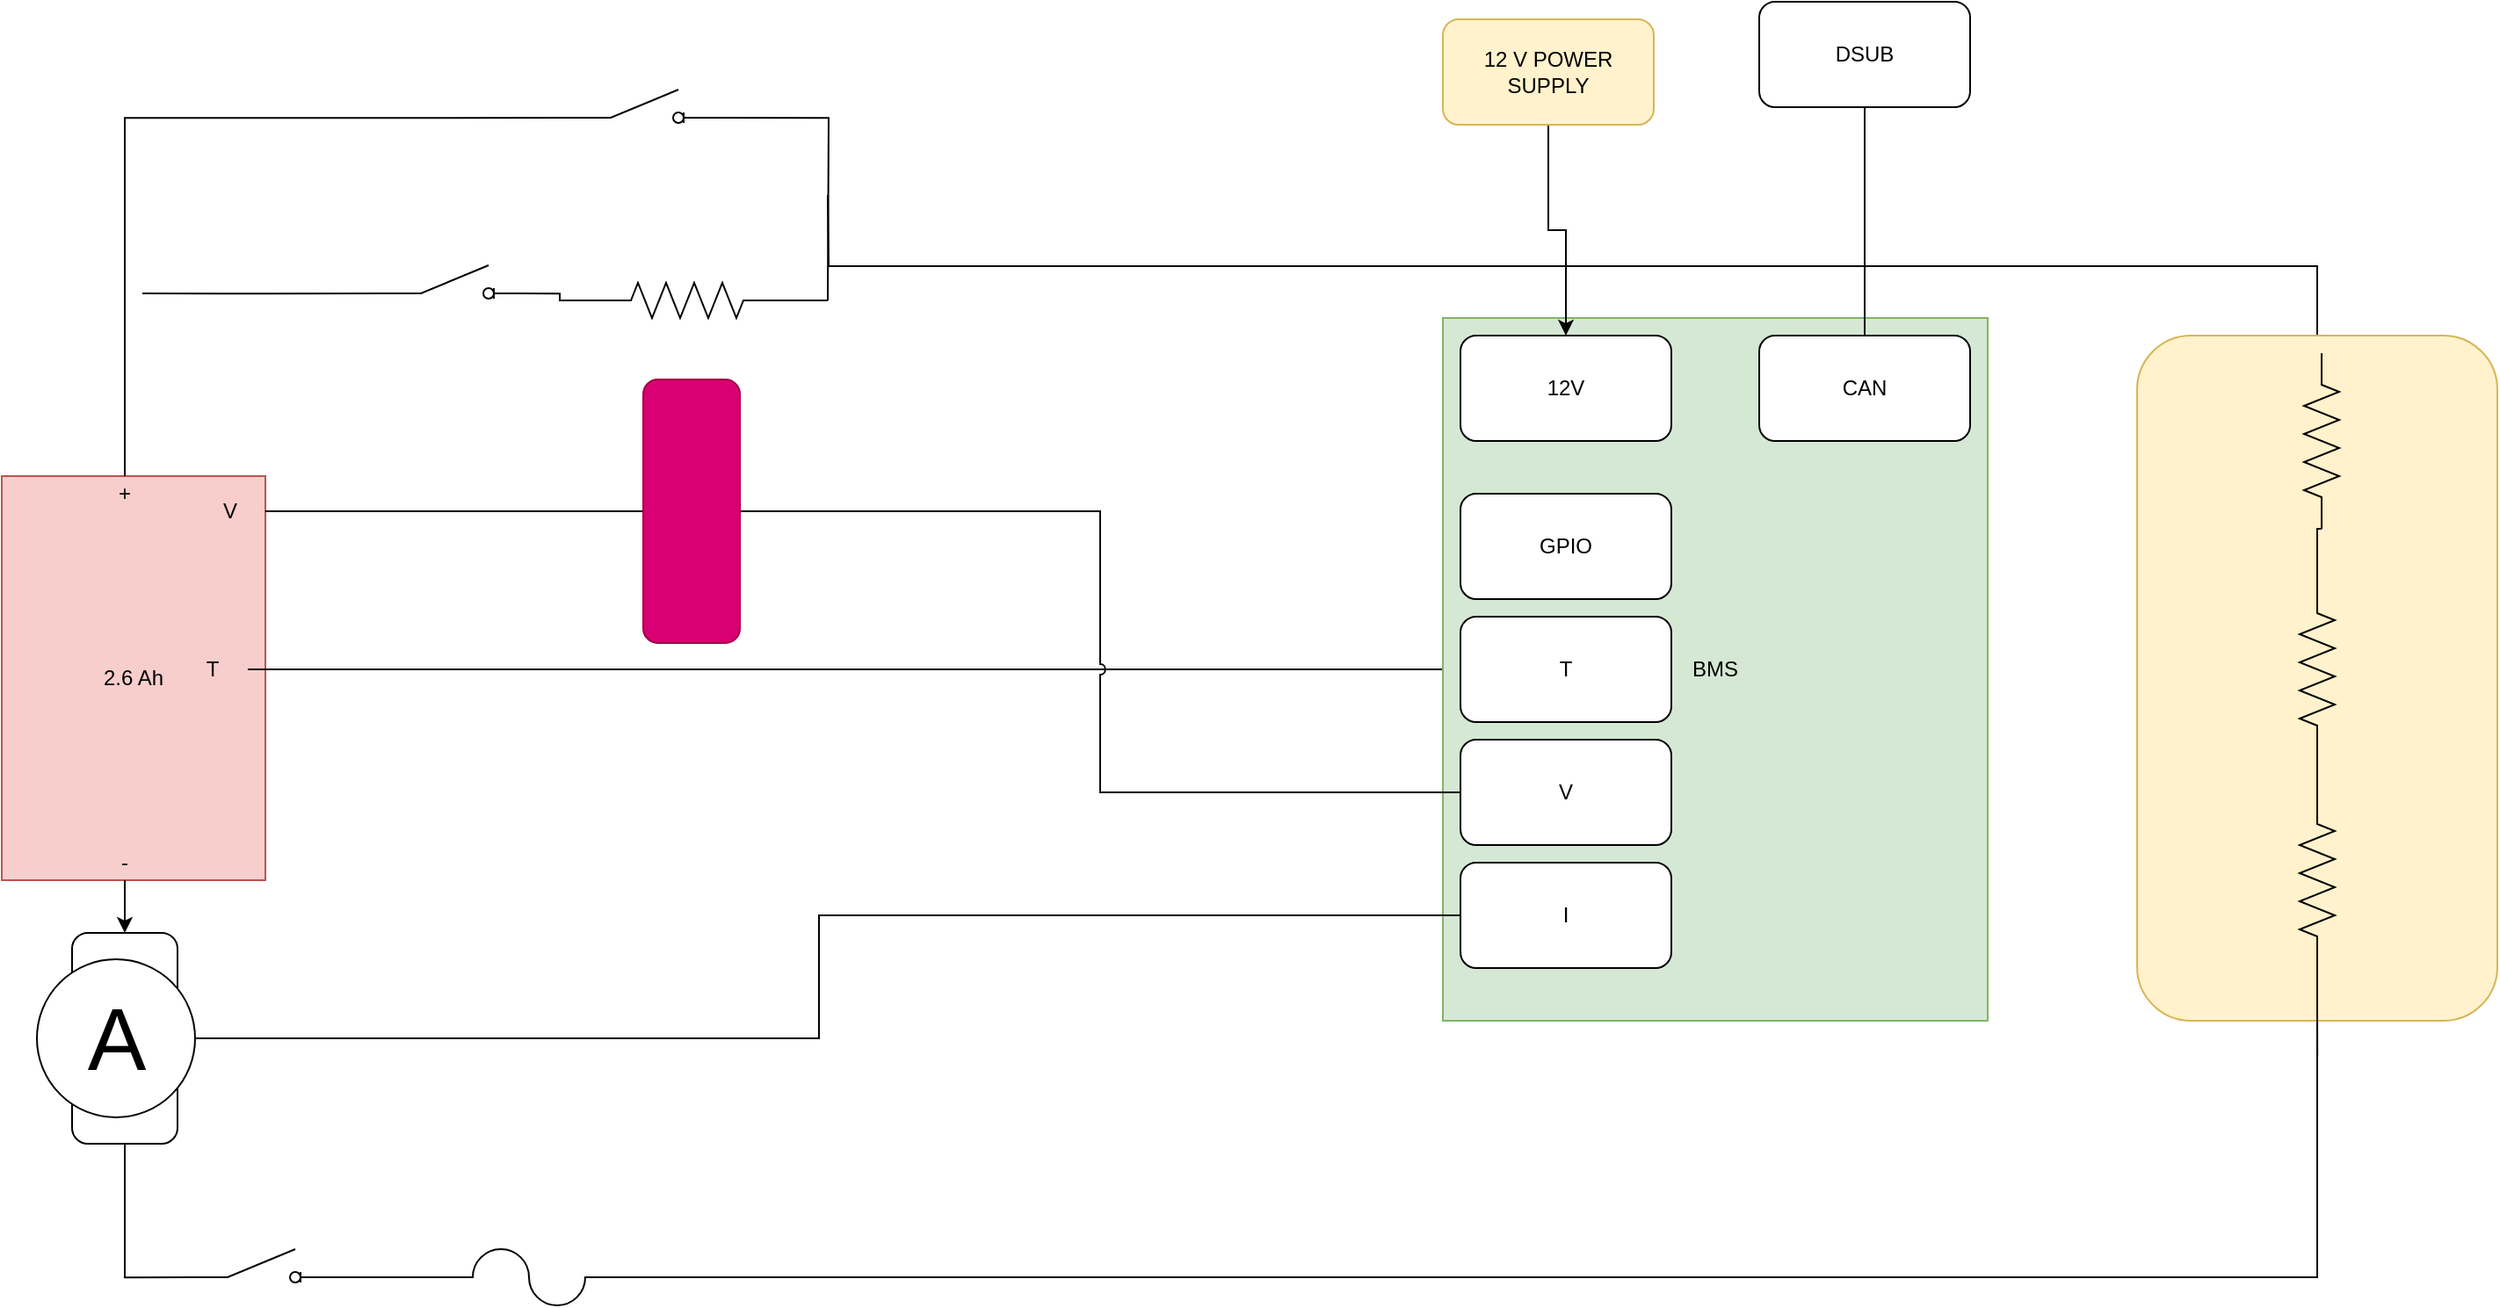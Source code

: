 <mxfile version="15.1.4" type="github">
  <diagram id="cIMdUBIvNnfk27vBt--j" name="Page-1">
    <mxGraphModel dx="2370" dy="1287" grid="1" gridSize="10" guides="1" tooltips="1" connect="1" arrows="1" fold="1" page="1" pageScale="1" pageWidth="850" pageHeight="1100" math="0" shadow="0">
      <root>
        <mxCell id="0" />
        <mxCell id="1" parent="0" />
        <mxCell id="6Gv37kk4-F7z2TxaG8ak-1" value="2.6 Ah" style="rounded=0;whiteSpace=wrap;html=1;fillColor=#f8cecc;strokeColor=#b85450;" vertex="1" parent="1">
          <mxGeometry x="60" y="410" width="150" height="230" as="geometry" />
        </mxCell>
        <mxCell id="6Gv37kk4-F7z2TxaG8ak-39" style="edgeStyle=orthogonalEdgeStyle;rounded=0;orthogonalLoop=1;jettySize=auto;html=1;exitX=1;exitY=0.5;exitDx=0;exitDy=0;entryX=0;entryY=0.5;entryDx=0;entryDy=0;endArrow=none;endFill=0;" edge="1" parent="1" source="6Gv37kk4-F7z2TxaG8ak-2" target="6Gv37kk4-F7z2TxaG8ak-38">
          <mxGeometry relative="1" as="geometry" />
        </mxCell>
        <mxCell id="6Gv37kk4-F7z2TxaG8ak-2" value="V" style="text;html=1;strokeColor=none;fillColor=none;align=center;verticalAlign=middle;whiteSpace=wrap;rounded=0;" vertex="1" parent="1">
          <mxGeometry x="170" y="420" width="40" height="20" as="geometry" />
        </mxCell>
        <mxCell id="6Gv37kk4-F7z2TxaG8ak-3" value="T" style="text;html=1;strokeColor=none;fillColor=none;align=center;verticalAlign=middle;whiteSpace=wrap;rounded=0;" vertex="1" parent="1">
          <mxGeometry x="160" y="510" width="40" height="20" as="geometry" />
        </mxCell>
        <mxCell id="6Gv37kk4-F7z2TxaG8ak-4" value="+" style="text;html=1;strokeColor=none;fillColor=none;align=center;verticalAlign=middle;whiteSpace=wrap;rounded=0;" vertex="1" parent="1">
          <mxGeometry x="110" y="410" width="40" height="20" as="geometry" />
        </mxCell>
        <mxCell id="6Gv37kk4-F7z2TxaG8ak-20" style="edgeStyle=orthogonalEdgeStyle;rounded=0;orthogonalLoop=1;jettySize=auto;html=1;exitX=0.5;exitY=1;exitDx=0;exitDy=0;entryX=1;entryY=0.5;entryDx=0;entryDy=0;" edge="1" parent="1" source="6Gv37kk4-F7z2TxaG8ak-5" target="6Gv37kk4-F7z2TxaG8ak-19">
          <mxGeometry relative="1" as="geometry" />
        </mxCell>
        <mxCell id="6Gv37kk4-F7z2TxaG8ak-5" value="-" style="text;html=1;strokeColor=none;fillColor=none;align=center;verticalAlign=middle;whiteSpace=wrap;rounded=0;" vertex="1" parent="1">
          <mxGeometry x="110" y="620" width="40" height="20" as="geometry" />
        </mxCell>
        <mxCell id="6Gv37kk4-F7z2TxaG8ak-41" style="edgeStyle=orthogonalEdgeStyle;rounded=0;orthogonalLoop=1;jettySize=auto;html=1;exitX=0;exitY=0.5;exitDx=0;exitDy=0;endArrow=none;endFill=0;entryX=1;entryY=0.5;entryDx=0;entryDy=0;" edge="1" parent="1" source="6Gv37kk4-F7z2TxaG8ak-6" target="6Gv37kk4-F7z2TxaG8ak-3">
          <mxGeometry relative="1" as="geometry">
            <mxPoint x="490" y="540" as="targetPoint" />
          </mxGeometry>
        </mxCell>
        <mxCell id="6Gv37kk4-F7z2TxaG8ak-6" value="BMS" style="rounded=0;whiteSpace=wrap;html=1;fillColor=#d5e8d4;strokeColor=#82b366;" vertex="1" parent="1">
          <mxGeometry x="880" y="320" width="310" height="400" as="geometry" />
        </mxCell>
        <mxCell id="6Gv37kk4-F7z2TxaG8ak-7" value="12V" style="rounded=1;whiteSpace=wrap;html=1;" vertex="1" parent="1">
          <mxGeometry x="890" y="330" width="120" height="60" as="geometry" />
        </mxCell>
        <mxCell id="6Gv37kk4-F7z2TxaG8ak-8" value="GPIO" style="rounded=1;whiteSpace=wrap;html=1;" vertex="1" parent="1">
          <mxGeometry x="890" y="420" width="120" height="60" as="geometry" />
        </mxCell>
        <mxCell id="6Gv37kk4-F7z2TxaG8ak-42" style="edgeStyle=orthogonalEdgeStyle;rounded=0;orthogonalLoop=1;jettySize=auto;html=1;exitX=0.5;exitY=0;exitDx=0;exitDy=0;endArrow=none;endFill=0;entryX=0.5;entryY=1;entryDx=0;entryDy=0;" edge="1" parent="1" source="6Gv37kk4-F7z2TxaG8ak-9" target="6Gv37kk4-F7z2TxaG8ak-43">
          <mxGeometry relative="1" as="geometry">
            <mxPoint x="1120.429" y="210" as="targetPoint" />
          </mxGeometry>
        </mxCell>
        <mxCell id="6Gv37kk4-F7z2TxaG8ak-9" value="CAN" style="rounded=1;whiteSpace=wrap;html=1;" vertex="1" parent="1">
          <mxGeometry x="1060" y="330" width="120" height="60" as="geometry" />
        </mxCell>
        <mxCell id="6Gv37kk4-F7z2TxaG8ak-40" style="edgeStyle=orthogonalEdgeStyle;rounded=0;orthogonalLoop=1;jettySize=auto;html=1;exitX=0;exitY=0.5;exitDx=0;exitDy=0;entryX=1;entryY=0.5;entryDx=0;entryDy=0;endArrow=none;endFill=0;jumpStyle=arc;" edge="1" parent="1" source="6Gv37kk4-F7z2TxaG8ak-10" target="6Gv37kk4-F7z2TxaG8ak-38">
          <mxGeometry relative="1" as="geometry" />
        </mxCell>
        <mxCell id="6Gv37kk4-F7z2TxaG8ak-10" value="V" style="rounded=1;whiteSpace=wrap;html=1;" vertex="1" parent="1">
          <mxGeometry x="890" y="560" width="120" height="60" as="geometry" />
        </mxCell>
        <mxCell id="6Gv37kk4-F7z2TxaG8ak-18" style="edgeStyle=orthogonalEdgeStyle;rounded=0;orthogonalLoop=1;jettySize=auto;html=1;exitX=0;exitY=0.5;exitDx=0;exitDy=0;entryX=0.5;entryY=1;entryDx=0;entryDy=0;" edge="1" parent="1" source="6Gv37kk4-F7z2TxaG8ak-11" target="6Gv37kk4-F7z2TxaG8ak-19">
          <mxGeometry relative="1" as="geometry">
            <mxPoint x="160" y="310" as="targetPoint" />
          </mxGeometry>
        </mxCell>
        <mxCell id="6Gv37kk4-F7z2TxaG8ak-11" value="I" style="rounded=1;whiteSpace=wrap;html=1;" vertex="1" parent="1">
          <mxGeometry x="890" y="630" width="120" height="60" as="geometry" />
        </mxCell>
        <mxCell id="6Gv37kk4-F7z2TxaG8ak-12" value="T" style="rounded=1;whiteSpace=wrap;html=1;" vertex="1" parent="1">
          <mxGeometry x="890" y="490" width="120" height="60" as="geometry" />
        </mxCell>
        <mxCell id="6Gv37kk4-F7z2TxaG8ak-14" style="edgeStyle=orthogonalEdgeStyle;rounded=0;orthogonalLoop=1;jettySize=auto;html=1;exitX=0.5;exitY=1;exitDx=0;exitDy=0;" edge="1" parent="1" source="6Gv37kk4-F7z2TxaG8ak-13" target="6Gv37kk4-F7z2TxaG8ak-7">
          <mxGeometry relative="1" as="geometry" />
        </mxCell>
        <mxCell id="6Gv37kk4-F7z2TxaG8ak-13" value="12 V POWER SUPPLY" style="rounded=1;whiteSpace=wrap;html=1;fillColor=#fff2cc;strokeColor=#d6b656;" vertex="1" parent="1">
          <mxGeometry x="880" y="150" width="120" height="60" as="geometry" />
        </mxCell>
        <mxCell id="6Gv37kk4-F7z2TxaG8ak-22" style="edgeStyle=orthogonalEdgeStyle;rounded=0;orthogonalLoop=1;jettySize=auto;html=1;exitX=0;exitY=0.5;exitDx=0;exitDy=0;entryX=0;entryY=0.845;entryDx=0;entryDy=0;entryPerimeter=0;endArrow=none;endFill=0;" edge="1" parent="1" source="6Gv37kk4-F7z2TxaG8ak-19" target="6Gv37kk4-F7z2TxaG8ak-21">
          <mxGeometry relative="1" as="geometry" />
        </mxCell>
        <mxCell id="6Gv37kk4-F7z2TxaG8ak-19" value="SHUNT" style="rounded=1;whiteSpace=wrap;html=1;rotation=-90;" vertex="1" parent="1">
          <mxGeometry x="70" y="700" width="120" height="60" as="geometry" />
        </mxCell>
        <mxCell id="6Gv37kk4-F7z2TxaG8ak-21" value="" style="pointerEvents=1;verticalLabelPosition=bottom;shadow=0;dashed=0;align=center;html=1;verticalAlign=top;shape=mxgraph.electrical.electro-mechanical.switch_disconnector;" vertex="1" parent="1">
          <mxGeometry x="170" y="850" width="75" height="19" as="geometry" />
        </mxCell>
        <mxCell id="6Gv37kk4-F7z2TxaG8ak-23" value="A" style="verticalLabelPosition=middle;shadow=0;dashed=0;align=center;html=1;verticalAlign=middle;strokeWidth=1;shape=ellipse;aspect=fixed;fontSize=50;" vertex="1" parent="1">
          <mxGeometry x="80" y="685" width="90" height="90" as="geometry" />
        </mxCell>
        <mxCell id="6Gv37kk4-F7z2TxaG8ak-25" style="edgeStyle=orthogonalEdgeStyle;rounded=0;orthogonalLoop=1;jettySize=auto;html=1;exitX=0;exitY=0.5;exitDx=0;exitDy=0;exitPerimeter=0;entryX=1;entryY=0.845;entryDx=0;entryDy=0;entryPerimeter=0;endArrow=none;endFill=0;" edge="1" parent="1" source="6Gv37kk4-F7z2TxaG8ak-24" target="6Gv37kk4-F7z2TxaG8ak-21">
          <mxGeometry relative="1" as="geometry" />
        </mxCell>
        <mxCell id="6Gv37kk4-F7z2TxaG8ak-24" value="" style="pointerEvents=1;verticalLabelPosition=bottom;shadow=0;dashed=0;align=center;html=1;verticalAlign=top;shape=mxgraph.electrical.miscellaneous.fuse_4;" vertex="1" parent="1">
          <mxGeometry x="310" y="850" width="100" height="32" as="geometry" />
        </mxCell>
        <mxCell id="6Gv37kk4-F7z2TxaG8ak-28" style="edgeStyle=orthogonalEdgeStyle;rounded=0;orthogonalLoop=1;jettySize=auto;html=1;exitX=0;exitY=0.845;exitDx=0;exitDy=0;exitPerimeter=0;entryX=0.5;entryY=0;entryDx=0;entryDy=0;endArrow=none;endFill=0;" edge="1" parent="1" source="6Gv37kk4-F7z2TxaG8ak-26" target="6Gv37kk4-F7z2TxaG8ak-4">
          <mxGeometry relative="1" as="geometry" />
        </mxCell>
        <mxCell id="6Gv37kk4-F7z2TxaG8ak-33" style="edgeStyle=orthogonalEdgeStyle;rounded=0;orthogonalLoop=1;jettySize=auto;html=1;exitX=1;exitY=0.845;exitDx=0;exitDy=0;exitPerimeter=0;endArrow=none;endFill=0;" edge="1" parent="1" source="6Gv37kk4-F7z2TxaG8ak-26">
          <mxGeometry relative="1" as="geometry">
            <mxPoint x="530" y="310" as="targetPoint" />
          </mxGeometry>
        </mxCell>
        <mxCell id="6Gv37kk4-F7z2TxaG8ak-26" value="" style="pointerEvents=1;verticalLabelPosition=bottom;shadow=0;dashed=0;align=center;html=1;verticalAlign=top;shape=mxgraph.electrical.electro-mechanical.switch_disconnector;" vertex="1" parent="1">
          <mxGeometry x="388" y="190" width="75" height="19" as="geometry" />
        </mxCell>
        <mxCell id="6Gv37kk4-F7z2TxaG8ak-30" style="edgeStyle=orthogonalEdgeStyle;rounded=0;orthogonalLoop=1;jettySize=auto;html=1;exitX=0;exitY=0.845;exitDx=0;exitDy=0;exitPerimeter=0;endArrow=none;endFill=0;" edge="1" parent="1" source="6Gv37kk4-F7z2TxaG8ak-29">
          <mxGeometry relative="1" as="geometry">
            <mxPoint x="140" y="306" as="targetPoint" />
          </mxGeometry>
        </mxCell>
        <mxCell id="6Gv37kk4-F7z2TxaG8ak-29" value="" style="pointerEvents=1;verticalLabelPosition=bottom;shadow=0;dashed=0;align=center;html=1;verticalAlign=top;shape=mxgraph.electrical.electro-mechanical.switch_disconnector;" vertex="1" parent="1">
          <mxGeometry x="280" y="290" width="75" height="19" as="geometry" />
        </mxCell>
        <mxCell id="6Gv37kk4-F7z2TxaG8ak-32" style="edgeStyle=orthogonalEdgeStyle;rounded=0;orthogonalLoop=1;jettySize=auto;html=1;exitX=0;exitY=0.5;exitDx=0;exitDy=0;exitPerimeter=0;entryX=1;entryY=0.845;entryDx=0;entryDy=0;entryPerimeter=0;endArrow=none;endFill=0;" edge="1" parent="1" source="6Gv37kk4-F7z2TxaG8ak-31" target="6Gv37kk4-F7z2TxaG8ak-29">
          <mxGeometry relative="1" as="geometry" />
        </mxCell>
        <mxCell id="6Gv37kk4-F7z2TxaG8ak-34" style="edgeStyle=orthogonalEdgeStyle;rounded=0;orthogonalLoop=1;jettySize=auto;html=1;exitX=1;exitY=0.5;exitDx=0;exitDy=0;exitPerimeter=0;endArrow=none;endFill=0;" edge="1" parent="1" source="6Gv37kk4-F7z2TxaG8ak-31">
          <mxGeometry relative="1" as="geometry">
            <mxPoint x="530" y="310" as="targetPoint" />
          </mxGeometry>
        </mxCell>
        <mxCell id="6Gv37kk4-F7z2TxaG8ak-31" value="" style="pointerEvents=1;verticalLabelPosition=bottom;shadow=0;dashed=0;align=center;html=1;verticalAlign=top;shape=mxgraph.electrical.resistors.resistor_2;" vertex="1" parent="1">
          <mxGeometry x="400" y="300" width="100" height="20" as="geometry" />
        </mxCell>
        <mxCell id="6Gv37kk4-F7z2TxaG8ak-36" style="edgeStyle=orthogonalEdgeStyle;rounded=0;orthogonalLoop=1;jettySize=auto;html=1;exitX=0.5;exitY=0;exitDx=0;exitDy=0;endArrow=none;endFill=0;" edge="1" parent="1" source="6Gv37kk4-F7z2TxaG8ak-35">
          <mxGeometry relative="1" as="geometry">
            <mxPoint x="530" y="250" as="targetPoint" />
          </mxGeometry>
        </mxCell>
        <mxCell id="6Gv37kk4-F7z2TxaG8ak-37" style="edgeStyle=orthogonalEdgeStyle;rounded=0;orthogonalLoop=1;jettySize=auto;html=1;exitX=0.5;exitY=1;exitDx=0;exitDy=0;entryX=1;entryY=0.5;entryDx=0;entryDy=0;entryPerimeter=0;endArrow=none;endFill=0;" edge="1" parent="1" source="6Gv37kk4-F7z2TxaG8ak-35" target="6Gv37kk4-F7z2TxaG8ak-24">
          <mxGeometry relative="1" as="geometry" />
        </mxCell>
        <mxCell id="6Gv37kk4-F7z2TxaG8ak-35" value="" style="rounded=1;whiteSpace=wrap;html=1;fillColor=#fff2cc;strokeColor=#d6b656;" vertex="1" parent="1">
          <mxGeometry x="1275" y="330" width="205" height="390" as="geometry" />
        </mxCell>
        <mxCell id="6Gv37kk4-F7z2TxaG8ak-38" value="" style="rounded=1;whiteSpace=wrap;html=1;fillColor=#d80073;strokeColor=#A50040;fontColor=#ffffff;" vertex="1" parent="1">
          <mxGeometry x="425" y="355" width="55" height="150" as="geometry" />
        </mxCell>
        <mxCell id="6Gv37kk4-F7z2TxaG8ak-43" value="DSUB" style="rounded=1;whiteSpace=wrap;html=1;" vertex="1" parent="1">
          <mxGeometry x="1060" y="140" width="120" height="60" as="geometry" />
        </mxCell>
        <mxCell id="6Gv37kk4-F7z2TxaG8ak-51" style="edgeStyle=orthogonalEdgeStyle;rounded=0;orthogonalLoop=1;jettySize=auto;html=1;exitX=1;exitY=0.5;exitDx=0;exitDy=0;exitPerimeter=0;entryX=0;entryY=0.5;entryDx=0;entryDy=0;entryPerimeter=0;endArrow=none;endFill=0;" edge="1" parent="1" source="6Gv37kk4-F7z2TxaG8ak-46" target="6Gv37kk4-F7z2TxaG8ak-50">
          <mxGeometry relative="1" as="geometry" />
        </mxCell>
        <mxCell id="6Gv37kk4-F7z2TxaG8ak-46" value="" style="pointerEvents=1;verticalLabelPosition=bottom;shadow=0;dashed=0;align=center;html=1;verticalAlign=top;shape=mxgraph.electrical.resistors.resistor_2;direction=south;" vertex="1" parent="1">
          <mxGeometry x="1370" y="340" width="20" height="100" as="geometry" />
        </mxCell>
        <mxCell id="6Gv37kk4-F7z2TxaG8ak-53" style="edgeStyle=orthogonalEdgeStyle;rounded=0;orthogonalLoop=1;jettySize=auto;html=1;exitX=1;exitY=0.5;exitDx=0;exitDy=0;exitPerimeter=0;entryX=0;entryY=0.5;entryDx=0;entryDy=0;entryPerimeter=0;endArrow=none;endFill=0;" edge="1" parent="1" source="6Gv37kk4-F7z2TxaG8ak-50" target="6Gv37kk4-F7z2TxaG8ak-52">
          <mxGeometry relative="1" as="geometry" />
        </mxCell>
        <mxCell id="6Gv37kk4-F7z2TxaG8ak-50" value="" style="pointerEvents=1;verticalLabelPosition=bottom;shadow=0;dashed=0;align=center;html=1;verticalAlign=top;shape=mxgraph.electrical.resistors.resistor_2;direction=south;" vertex="1" parent="1">
          <mxGeometry x="1367.5" y="470" width="20" height="100" as="geometry" />
        </mxCell>
        <mxCell id="6Gv37kk4-F7z2TxaG8ak-54" style="edgeStyle=orthogonalEdgeStyle;rounded=0;orthogonalLoop=1;jettySize=auto;html=1;exitX=1;exitY=0.5;exitDx=0;exitDy=0;exitPerimeter=0;endArrow=none;endFill=0;" edge="1" parent="1" source="6Gv37kk4-F7z2TxaG8ak-52">
          <mxGeometry relative="1" as="geometry">
            <mxPoint x="1377.571" y="740" as="targetPoint" />
          </mxGeometry>
        </mxCell>
        <mxCell id="6Gv37kk4-F7z2TxaG8ak-52" value="" style="pointerEvents=1;verticalLabelPosition=bottom;shadow=0;dashed=0;align=center;html=1;verticalAlign=top;shape=mxgraph.electrical.resistors.resistor_2;direction=south;" vertex="1" parent="1">
          <mxGeometry x="1367.5" y="590" width="20" height="100" as="geometry" />
        </mxCell>
      </root>
    </mxGraphModel>
  </diagram>
</mxfile>
